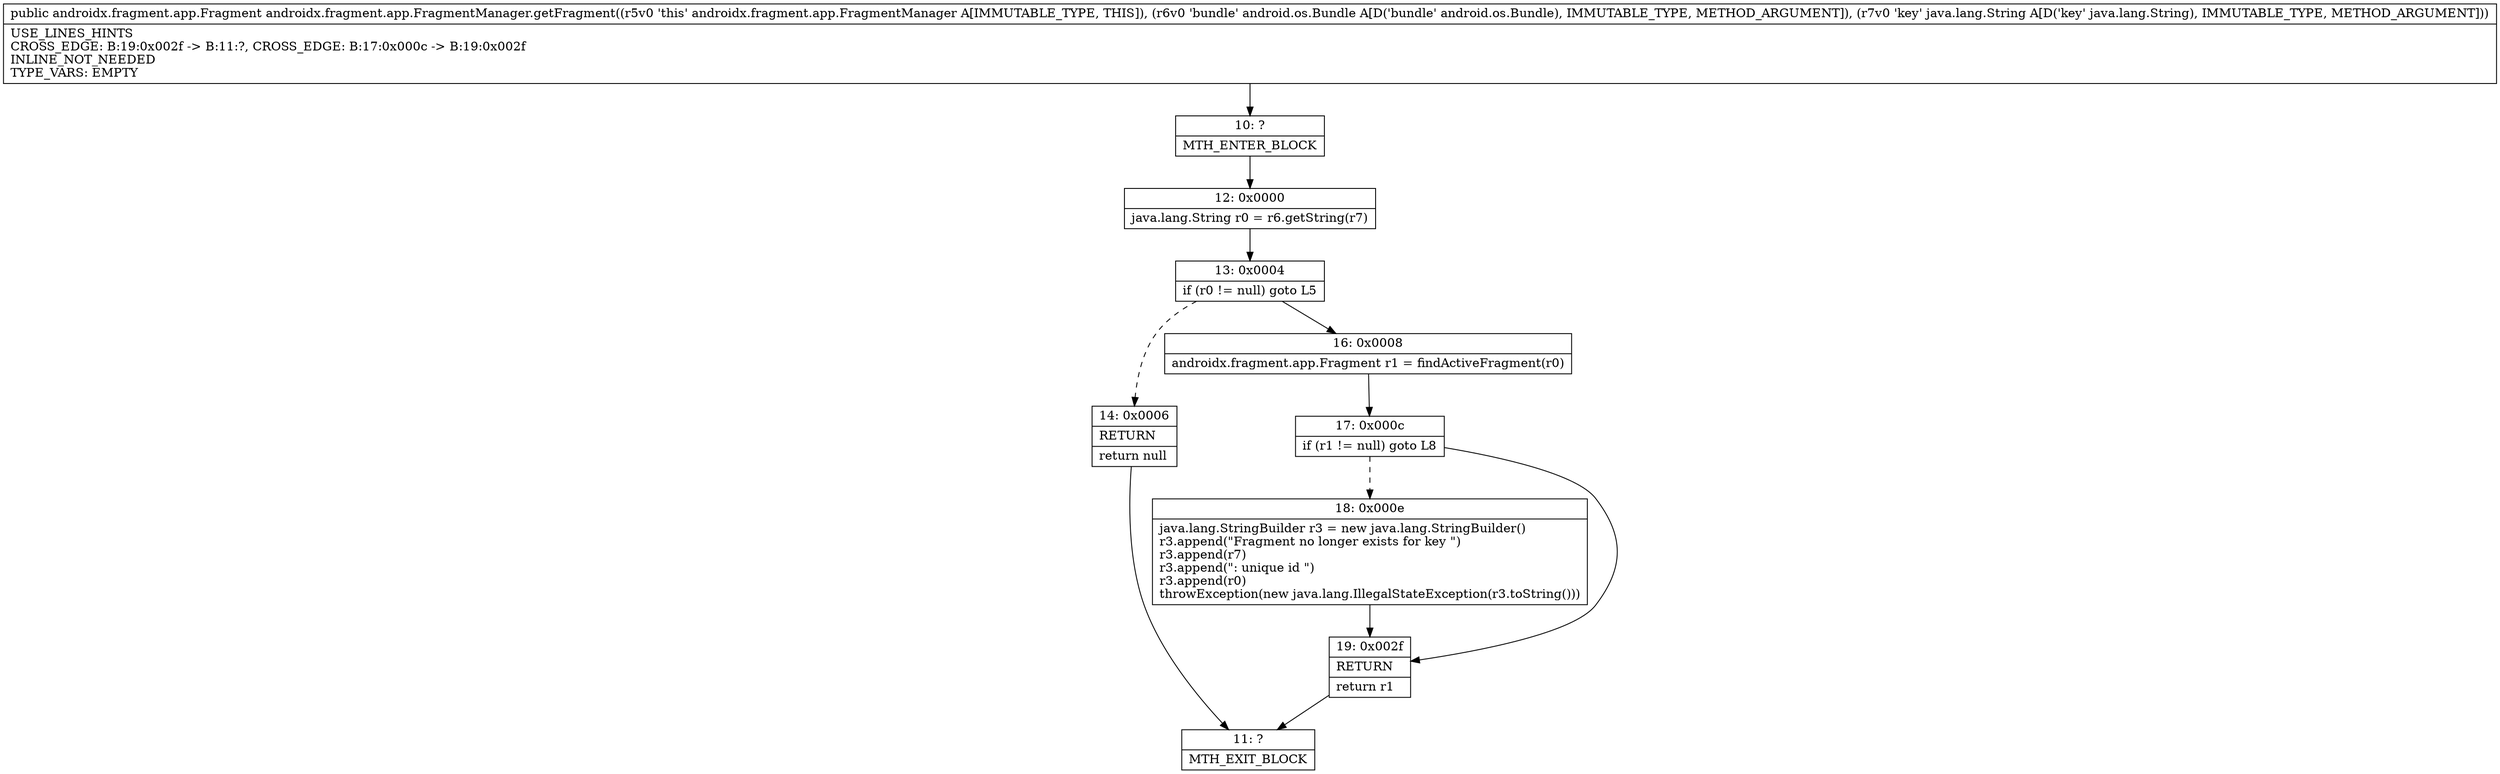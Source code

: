 digraph "CFG forandroidx.fragment.app.FragmentManager.getFragment(Landroid\/os\/Bundle;Ljava\/lang\/String;)Landroidx\/fragment\/app\/Fragment;" {
Node_10 [shape=record,label="{10\:\ ?|MTH_ENTER_BLOCK\l}"];
Node_12 [shape=record,label="{12\:\ 0x0000|java.lang.String r0 = r6.getString(r7)\l}"];
Node_13 [shape=record,label="{13\:\ 0x0004|if (r0 != null) goto L5\l}"];
Node_14 [shape=record,label="{14\:\ 0x0006|RETURN\l|return null\l}"];
Node_11 [shape=record,label="{11\:\ ?|MTH_EXIT_BLOCK\l}"];
Node_16 [shape=record,label="{16\:\ 0x0008|androidx.fragment.app.Fragment r1 = findActiveFragment(r0)\l}"];
Node_17 [shape=record,label="{17\:\ 0x000c|if (r1 != null) goto L8\l}"];
Node_18 [shape=record,label="{18\:\ 0x000e|java.lang.StringBuilder r3 = new java.lang.StringBuilder()\lr3.append(\"Fragment no longer exists for key \")\lr3.append(r7)\lr3.append(\": unique id \")\lr3.append(r0)\lthrowException(new java.lang.IllegalStateException(r3.toString()))\l}"];
Node_19 [shape=record,label="{19\:\ 0x002f|RETURN\l|return r1\l}"];
MethodNode[shape=record,label="{public androidx.fragment.app.Fragment androidx.fragment.app.FragmentManager.getFragment((r5v0 'this' androidx.fragment.app.FragmentManager A[IMMUTABLE_TYPE, THIS]), (r6v0 'bundle' android.os.Bundle A[D('bundle' android.os.Bundle), IMMUTABLE_TYPE, METHOD_ARGUMENT]), (r7v0 'key' java.lang.String A[D('key' java.lang.String), IMMUTABLE_TYPE, METHOD_ARGUMENT]))  | USE_LINES_HINTS\lCROSS_EDGE: B:19:0x002f \-\> B:11:?, CROSS_EDGE: B:17:0x000c \-\> B:19:0x002f\lINLINE_NOT_NEEDED\lTYPE_VARS: EMPTY\l}"];
MethodNode -> Node_10;Node_10 -> Node_12;
Node_12 -> Node_13;
Node_13 -> Node_14[style=dashed];
Node_13 -> Node_16;
Node_14 -> Node_11;
Node_16 -> Node_17;
Node_17 -> Node_18[style=dashed];
Node_17 -> Node_19;
Node_18 -> Node_19;
Node_19 -> Node_11;
}

